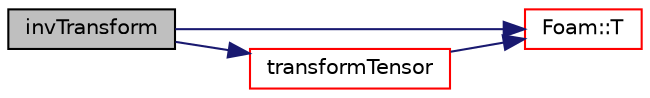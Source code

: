 digraph "invTransform"
{
  bgcolor="transparent";
  edge [fontname="Helvetica",fontsize="10",labelfontname="Helvetica",labelfontsize="10"];
  node [fontname="Helvetica",fontsize="10",shape=record];
  rankdir="LR";
  Node1397 [label="invTransform",height=0.2,width=0.4,color="black", fillcolor="grey75", style="filled", fontcolor="black"];
  Node1397 -> Node1398 [color="midnightblue",fontsize="10",style="solid",fontname="Helvetica"];
  Node1398 [label="Foam::T",height=0.2,width=0.4,color="red",URL="$a21851.html#ae57fda0abb14bb0944947c463c6e09d4"];
  Node1397 -> Node1403 [color="midnightblue",fontsize="10",style="solid",fontname="Helvetica"];
  Node1403 [label="transformTensor",height=0.2,width=0.4,color="red",URL="$a26129.html#a28d18113b22f414be8701912faa1732a",tooltip="Transform tensor field using transformation tensorField. "];
  Node1403 -> Node1398 [color="midnightblue",fontsize="10",style="solid",fontname="Helvetica"];
}
